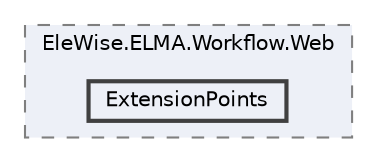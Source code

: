 digraph "Web/Modules/EleWise.ELMA.Workflow.Web/ExtensionPoints"
{
 // LATEX_PDF_SIZE
  bgcolor="transparent";
  edge [fontname=Helvetica,fontsize=10,labelfontname=Helvetica,labelfontsize=10];
  node [fontname=Helvetica,fontsize=10,shape=box,height=0.2,width=0.4];
  compound=true
  subgraph clusterdir_f6d093aa8358570a6b08a74ed18c0b30 {
    graph [ bgcolor="#edf0f7", pencolor="grey50", label="EleWise.ELMA.Workflow.Web", fontname=Helvetica,fontsize=10 style="filled,dashed", URL="dir_f6d093aa8358570a6b08a74ed18c0b30.html",tooltip=""]
  dir_c997627ec234ef1dc1a278f22cd0a120 [label="ExtensionPoints", fillcolor="#edf0f7", color="grey25", style="filled,bold", URL="dir_c997627ec234ef1dc1a278f22cd0a120.html",tooltip=""];
  }
}
